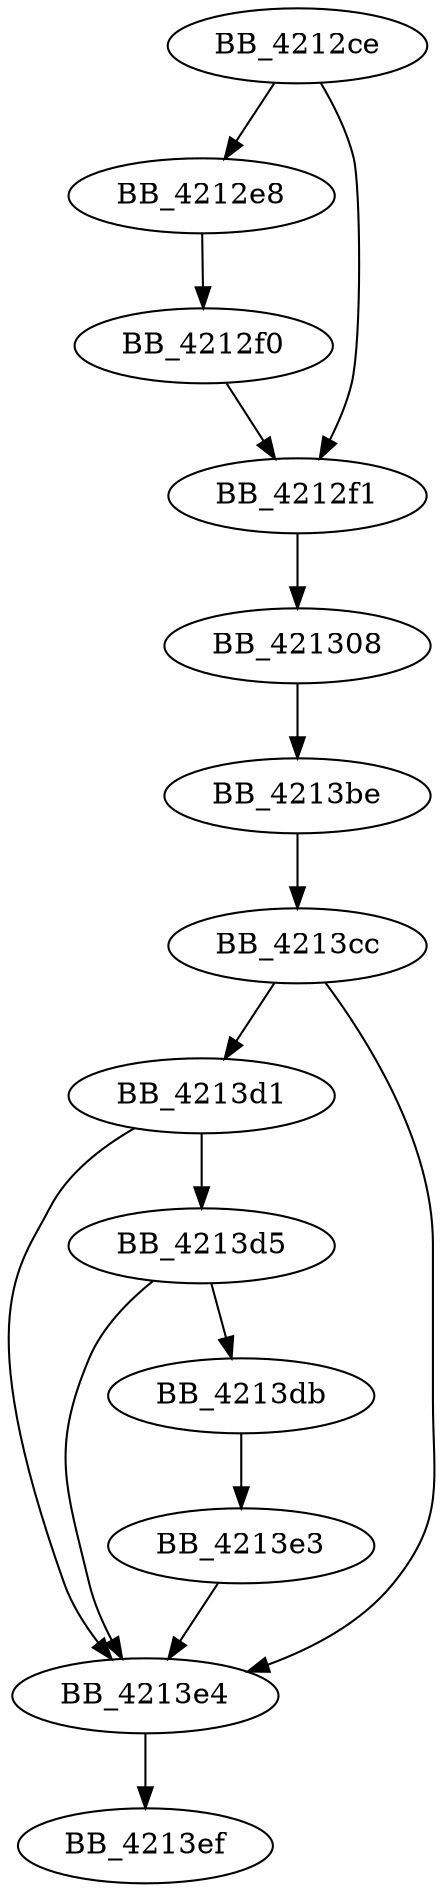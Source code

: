 DiGraph __call_reportfault{
BB_4212ce->BB_4212e8
BB_4212ce->BB_4212f1
BB_4212e8->BB_4212f0
BB_4212f0->BB_4212f1
BB_4212f1->BB_421308
BB_421308->BB_4213be
BB_4213be->BB_4213cc
BB_4213cc->BB_4213d1
BB_4213cc->BB_4213e4
BB_4213d1->BB_4213d5
BB_4213d1->BB_4213e4
BB_4213d5->BB_4213db
BB_4213d5->BB_4213e4
BB_4213db->BB_4213e3
BB_4213e3->BB_4213e4
BB_4213e4->BB_4213ef
}
